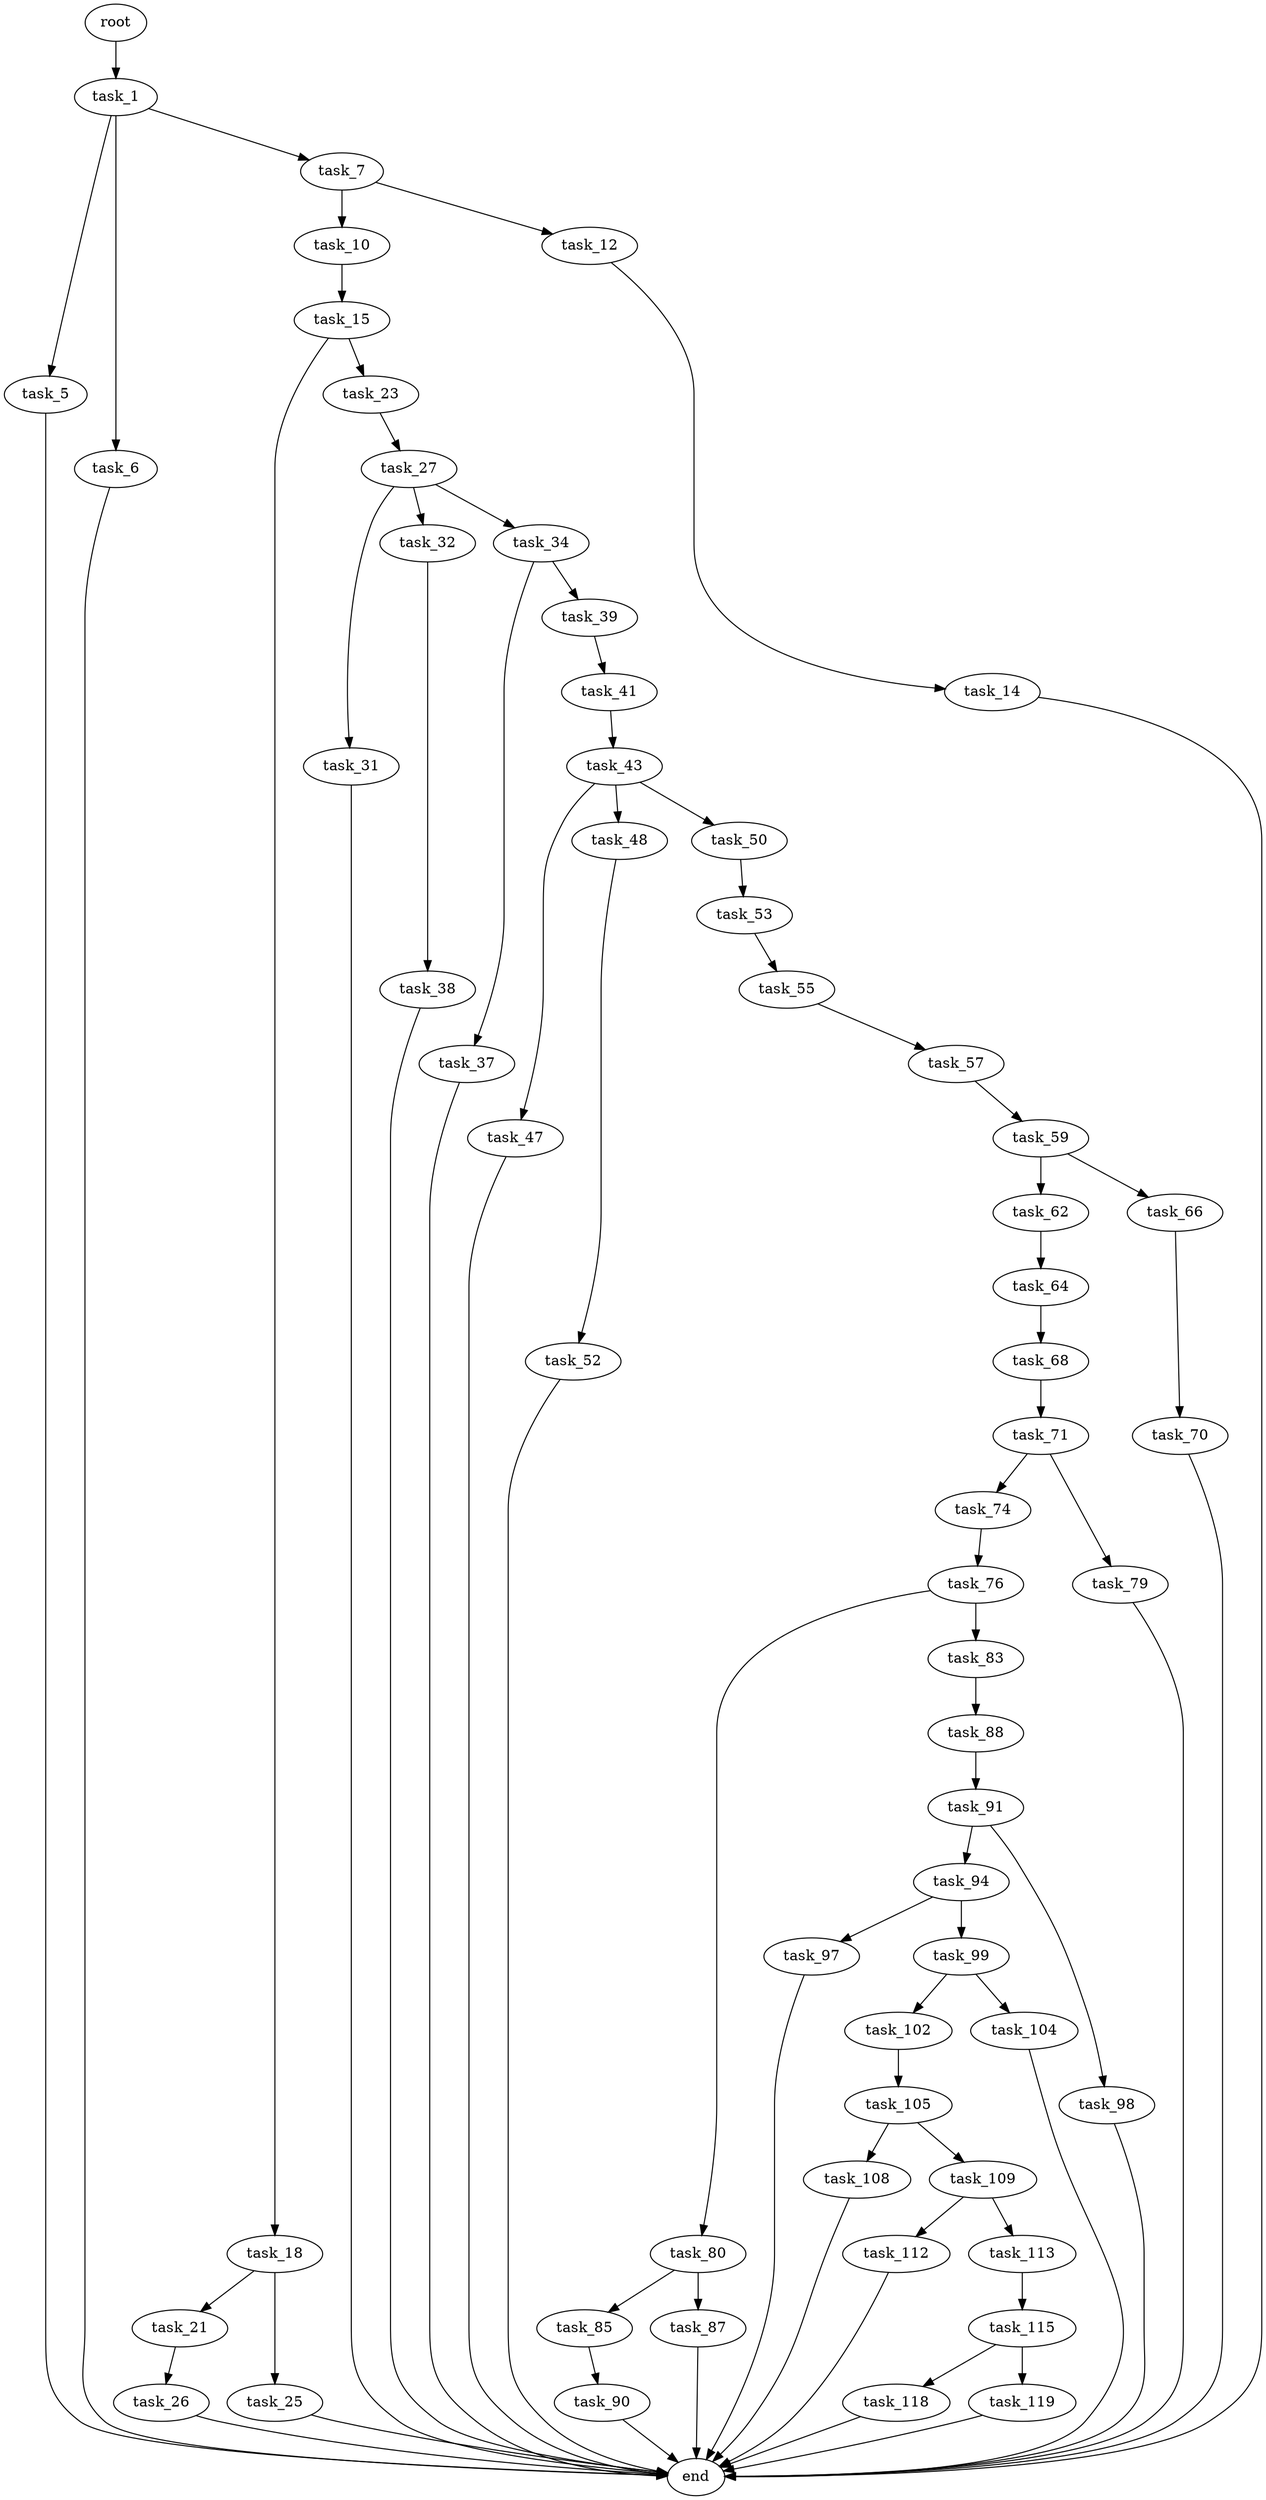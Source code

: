 digraph G {
  root [size="0.000000"];
  task_1 [size="549755813888.000000"];
  task_5 [size="27141972009.000000"];
  task_6 [size="368293445632.000000"];
  task_7 [size="42559380080.000000"];
  end [size="0.000000"];
  task_10 [size="69544599653.000000"];
  task_12 [size="11990042861.000000"];
  task_15 [size="7428894033.000000"];
  task_14 [size="7818934863.000000"];
  task_18 [size="27738437278.000000"];
  task_23 [size="11298902606.000000"];
  task_21 [size="368293445632.000000"];
  task_25 [size="312711577666.000000"];
  task_26 [size="9279964593.000000"];
  task_27 [size="1073741824000.000000"];
  task_31 [size="3780761310.000000"];
  task_32 [size="1031622919993.000000"];
  task_34 [size="168011114148.000000"];
  task_38 [size="33166617838.000000"];
  task_37 [size="1232165616.000000"];
  task_39 [size="17042486304.000000"];
  task_41 [size="198608539272.000000"];
  task_43 [size="29939619658.000000"];
  task_47 [size="549755813888.000000"];
  task_48 [size="5066106069.000000"];
  task_50 [size="1073741824000.000000"];
  task_52 [size="27939576966.000000"];
  task_53 [size="4694504693.000000"];
  task_55 [size="284310896764.000000"];
  task_57 [size="417425438310.000000"];
  task_59 [size="121535210940.000000"];
  task_62 [size="3561164788.000000"];
  task_66 [size="549755813888.000000"];
  task_64 [size="782757789696.000000"];
  task_68 [size="6584843623.000000"];
  task_70 [size="18510524750.000000"];
  task_71 [size="260762138338.000000"];
  task_74 [size="168173583463.000000"];
  task_79 [size="544437988380.000000"];
  task_76 [size="1567696470.000000"];
  task_80 [size="581143900985.000000"];
  task_83 [size="2202097003.000000"];
  task_85 [size="4635612493.000000"];
  task_87 [size="782757789696.000000"];
  task_88 [size="502054248254.000000"];
  task_90 [size="482458547234.000000"];
  task_91 [size="538356409086.000000"];
  task_94 [size="3692423634.000000"];
  task_98 [size="28991029248.000000"];
  task_97 [size="20742977203.000000"];
  task_99 [size="50452547316.000000"];
  task_102 [size="1060162178826.000000"];
  task_104 [size="782757789696.000000"];
  task_105 [size="134217728000.000000"];
  task_108 [size="7996197354.000000"];
  task_109 [size="6113674396.000000"];
  task_112 [size="446581807255.000000"];
  task_113 [size="134217728000.000000"];
  task_115 [size="527937242489.000000"];
  task_118 [size="2560748292.000000"];
  task_119 [size="414802075854.000000"];

  root -> task_1 [size="1.000000"];
  task_1 -> task_5 [size="536870912.000000"];
  task_1 -> task_6 [size="536870912.000000"];
  task_1 -> task_7 [size="536870912.000000"];
  task_5 -> end [size="1.000000"];
  task_6 -> end [size="1.000000"];
  task_7 -> task_10 [size="33554432.000000"];
  task_7 -> task_12 [size="33554432.000000"];
  task_10 -> task_15 [size="209715200.000000"];
  task_12 -> task_14 [size="209715200.000000"];
  task_15 -> task_18 [size="134217728.000000"];
  task_15 -> task_23 [size="134217728.000000"];
  task_14 -> end [size="1.000000"];
  task_18 -> task_21 [size="679477248.000000"];
  task_18 -> task_25 [size="679477248.000000"];
  task_23 -> task_27 [size="301989888.000000"];
  task_21 -> task_26 [size="411041792.000000"];
  task_25 -> end [size="1.000000"];
  task_26 -> end [size="1.000000"];
  task_27 -> task_31 [size="838860800.000000"];
  task_27 -> task_32 [size="838860800.000000"];
  task_27 -> task_34 [size="838860800.000000"];
  task_31 -> end [size="1.000000"];
  task_32 -> task_38 [size="679477248.000000"];
  task_34 -> task_37 [size="134217728.000000"];
  task_34 -> task_39 [size="134217728.000000"];
  task_38 -> end [size="1.000000"];
  task_37 -> end [size="1.000000"];
  task_39 -> task_41 [size="536870912.000000"];
  task_41 -> task_43 [size="411041792.000000"];
  task_43 -> task_47 [size="33554432.000000"];
  task_43 -> task_48 [size="33554432.000000"];
  task_43 -> task_50 [size="33554432.000000"];
  task_47 -> end [size="1.000000"];
  task_48 -> task_52 [size="411041792.000000"];
  task_50 -> task_53 [size="838860800.000000"];
  task_52 -> end [size="1.000000"];
  task_53 -> task_55 [size="209715200.000000"];
  task_55 -> task_57 [size="411041792.000000"];
  task_57 -> task_59 [size="838860800.000000"];
  task_59 -> task_62 [size="134217728.000000"];
  task_59 -> task_66 [size="134217728.000000"];
  task_62 -> task_64 [size="209715200.000000"];
  task_66 -> task_70 [size="536870912.000000"];
  task_64 -> task_68 [size="679477248.000000"];
  task_68 -> task_71 [size="134217728.000000"];
  task_70 -> end [size="1.000000"];
  task_71 -> task_74 [size="679477248.000000"];
  task_71 -> task_79 [size="679477248.000000"];
  task_74 -> task_76 [size="209715200.000000"];
  task_79 -> end [size="1.000000"];
  task_76 -> task_80 [size="33554432.000000"];
  task_76 -> task_83 [size="33554432.000000"];
  task_80 -> task_85 [size="411041792.000000"];
  task_80 -> task_87 [size="411041792.000000"];
  task_83 -> task_88 [size="134217728.000000"];
  task_85 -> task_90 [size="411041792.000000"];
  task_87 -> end [size="1.000000"];
  task_88 -> task_91 [size="411041792.000000"];
  task_90 -> end [size="1.000000"];
  task_91 -> task_94 [size="679477248.000000"];
  task_91 -> task_98 [size="679477248.000000"];
  task_94 -> task_97 [size="75497472.000000"];
  task_94 -> task_99 [size="75497472.000000"];
  task_98 -> end [size="1.000000"];
  task_97 -> end [size="1.000000"];
  task_99 -> task_102 [size="134217728.000000"];
  task_99 -> task_104 [size="134217728.000000"];
  task_102 -> task_105 [size="679477248.000000"];
  task_104 -> end [size="1.000000"];
  task_105 -> task_108 [size="209715200.000000"];
  task_105 -> task_109 [size="209715200.000000"];
  task_108 -> end [size="1.000000"];
  task_109 -> task_112 [size="411041792.000000"];
  task_109 -> task_113 [size="411041792.000000"];
  task_112 -> end [size="1.000000"];
  task_113 -> task_115 [size="209715200.000000"];
  task_115 -> task_118 [size="679477248.000000"];
  task_115 -> task_119 [size="679477248.000000"];
  task_118 -> end [size="1.000000"];
  task_119 -> end [size="1.000000"];
}
